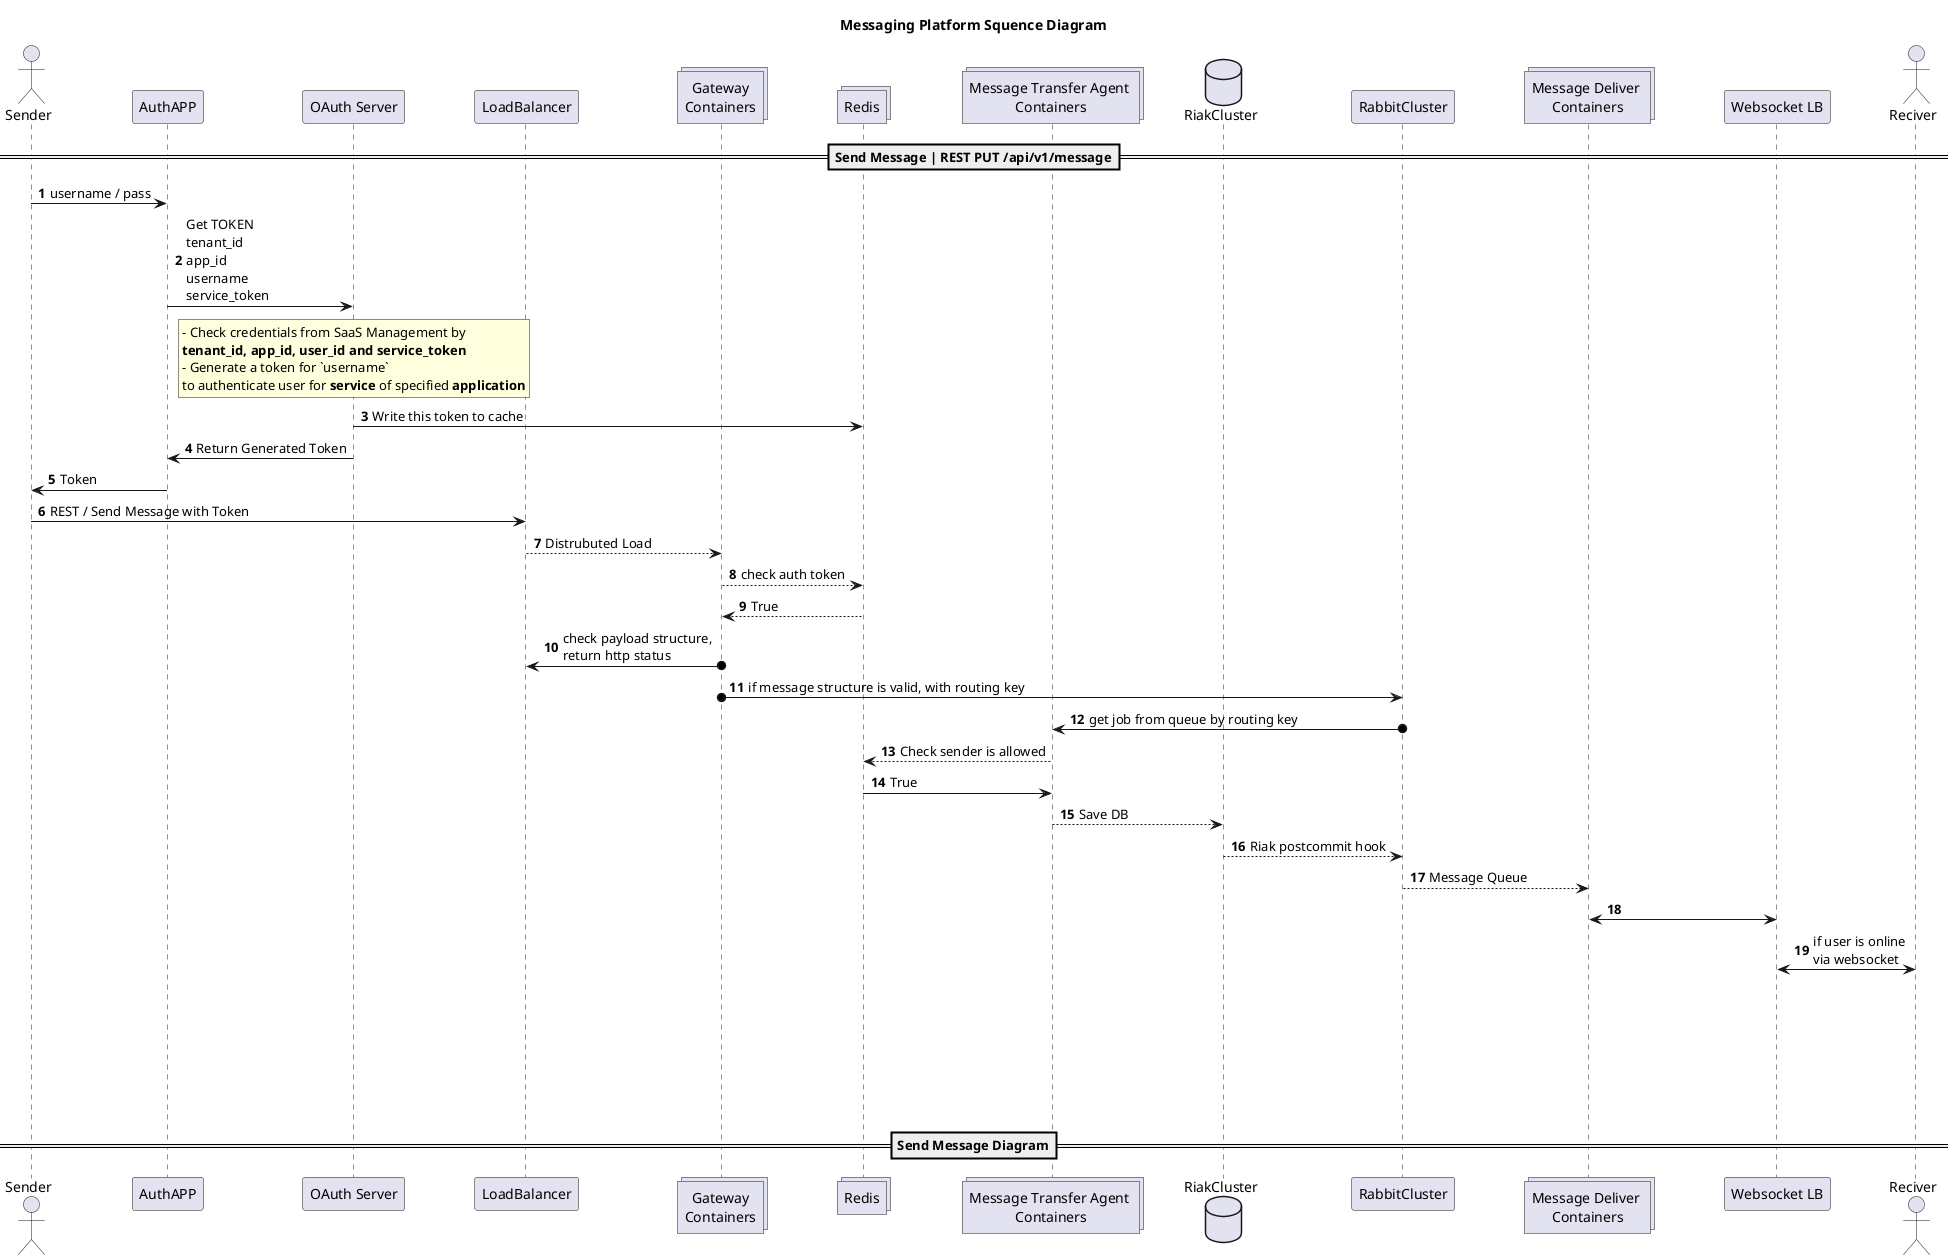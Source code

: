 @startuml
skinparam ParticipantPadding 30
skinparam BoxPadding 20
title Messaging Platform Squence Diagram
actor Sender
participant AuthAPP
participant "OAuth Server" as Oauth
participant LoadBalancer as LB
collections "Gateway\nContainers" as GS
collections "Redis" as Redis
collections "Message Transfer Agent \nContainers" as MTC
database RiakCluster as Riak
participant RabbitCluster as RC
collections "Message Deliver \nContainers" as MDC
participant "Websocket LB" as WSLB
actor Reciver

== Send Message | REST PUT /api/v1/message==

note left: asdfasdfasd asdfasdfa asdfa sdfasdf as n1
autonumber
Sender ->  AuthAPP : username / pass
AuthAPP ->  Oauth : Get TOKEN \ntenant_id \napp_id \nusername \nservice_token
rnote over Oauth
 - Check credentials from SaaS Management by
 **tenant_id, app_id, user_id and service_token**
 - Generate a token for `username`
 to authenticate user for **service** of specified **application**
endrnote
Oauth ->  Redis : Write this token to cache

Oauth ->  AuthAPP : Return Generated Token
AuthAPP ->  Sender : Token
Sender -> LB : REST / Send Message with Token
LB --> GS : Distrubuted Load
GS --> Redis : check auth token
GS <-- Redis : True
LB <-o GS : check payload structure, \nreturn http status
GS o-> RC : if message structure is valid, with routing key
RC o-> MTC : get job from queue by routing key
MTC --> Redis : Check sender is allowed
MTC <- Redis : True
MTC --> Riak : Save DB
RC <-- Riak : Riak postcommit hook
RC --> MDC : Message Queue
MDC <-> WSLB
WSLB <-> Reciver : if user is online \nvia websocket

||145||
== Send Message Diagram==
@enduml
